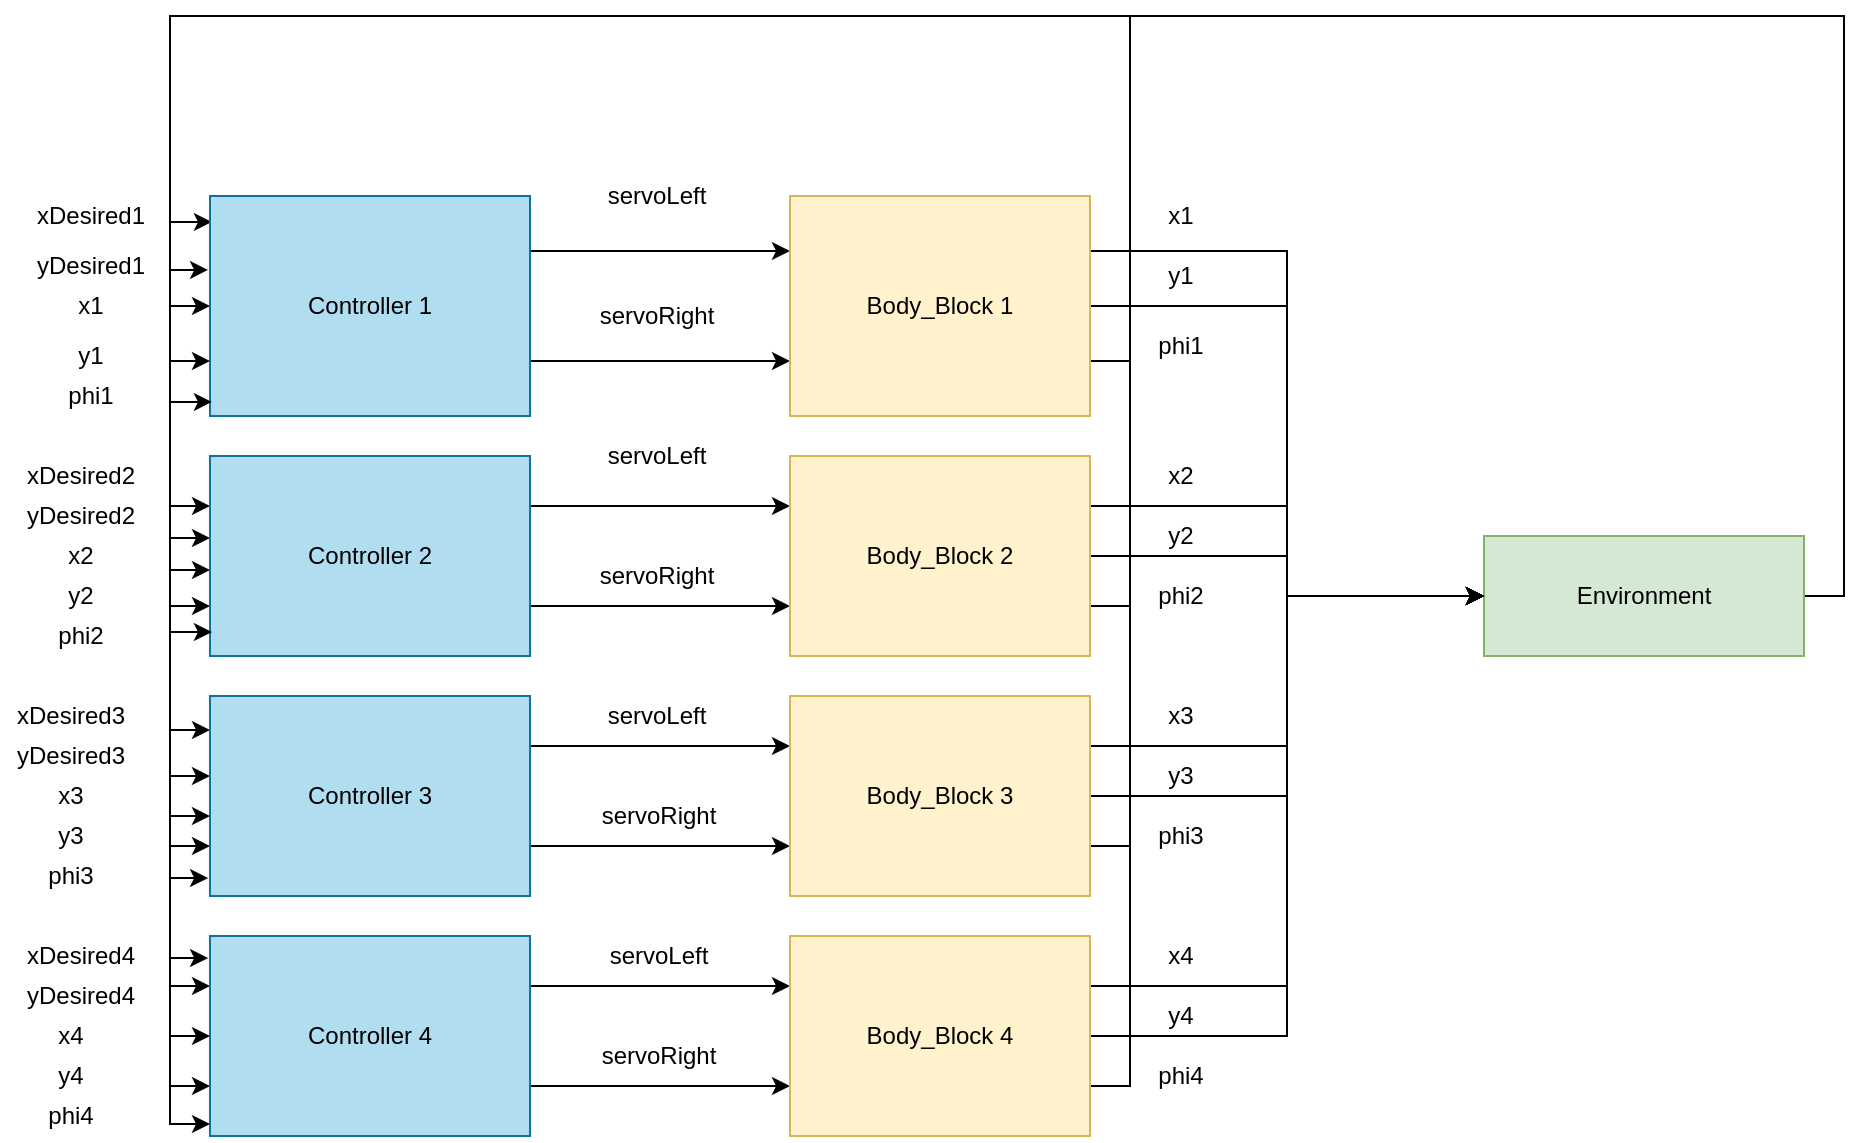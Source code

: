 <mxfile version="12.5.4" type="device"><diagram id="sJyjizuwwwd-5RIEAA-F" name="Page-1"><mxGraphModel dx="1422" dy="769" grid="1" gridSize="10" guides="1" tooltips="1" connect="1" arrows="1" fold="1" page="1" pageScale="1" pageWidth="827" pageHeight="1169" math="0" shadow="0"><root><mxCell id="0"/><mxCell id="1" parent="0"/><mxCell id="upOWoYc4gHQCjKRRgp5_-174" style="edgeStyle=orthogonalEdgeStyle;rounded=0;orthogonalLoop=1;jettySize=auto;html=1;exitX=1;exitY=0.5;exitDx=0;exitDy=0;entryX=0.006;entryY=0.118;entryDx=0;entryDy=0;entryPerimeter=0;" edge="1" parent="1" source="upOWoYc4gHQCjKRRgp5_-1" target="upOWoYc4gHQCjKRRgp5_-15"><mxGeometry relative="1" as="geometry"><Array as="points"><mxPoint x="1007" y="470"/><mxPoint x="1007" y="180"/><mxPoint x="170" y="180"/><mxPoint x="170" y="283"/></Array></mxGeometry></mxCell><mxCell id="upOWoYc4gHQCjKRRgp5_-176" style="edgeStyle=orthogonalEdgeStyle;rounded=0;orthogonalLoop=1;jettySize=auto;html=1;exitX=1;exitY=0.5;exitDx=0;exitDy=0;entryX=-0.006;entryY=0.336;entryDx=0;entryDy=0;entryPerimeter=0;" edge="1" parent="1" source="upOWoYc4gHQCjKRRgp5_-1" target="upOWoYc4gHQCjKRRgp5_-15"><mxGeometry relative="1" as="geometry"><Array as="points"><mxPoint x="1007" y="470"/><mxPoint x="1007" y="180"/><mxPoint x="170" y="180"/><mxPoint x="170" y="307"/></Array></mxGeometry></mxCell><mxCell id="upOWoYc4gHQCjKRRgp5_-178" style="edgeStyle=orthogonalEdgeStyle;rounded=0;orthogonalLoop=1;jettySize=auto;html=1;exitX=1;exitY=0.5;exitDx=0;exitDy=0;entryX=0;entryY=0.25;entryDx=0;entryDy=0;" edge="1" parent="1" source="upOWoYc4gHQCjKRRgp5_-1" target="upOWoYc4gHQCjKRRgp5_-16"><mxGeometry relative="1" as="geometry"><Array as="points"><mxPoint x="1007" y="470"/><mxPoint x="1007" y="180"/><mxPoint x="170" y="180"/><mxPoint x="170" y="425"/></Array></mxGeometry></mxCell><mxCell id="upOWoYc4gHQCjKRRgp5_-179" style="edgeStyle=orthogonalEdgeStyle;rounded=0;orthogonalLoop=1;jettySize=auto;html=1;exitX=1;exitY=0.5;exitDx=0;exitDy=0;entryX=0;entryY=0.41;entryDx=0;entryDy=0;entryPerimeter=0;" edge="1" parent="1" source="upOWoYc4gHQCjKRRgp5_-1" target="upOWoYc4gHQCjKRRgp5_-16"><mxGeometry relative="1" as="geometry"><Array as="points"><mxPoint x="1007" y="470"/><mxPoint x="1007" y="180"/><mxPoint x="170" y="180"/><mxPoint x="170" y="441"/></Array></mxGeometry></mxCell><mxCell id="upOWoYc4gHQCjKRRgp5_-182" style="edgeStyle=orthogonalEdgeStyle;rounded=0;orthogonalLoop=1;jettySize=auto;html=1;exitX=1;exitY=0.5;exitDx=0;exitDy=0;entryX=0;entryY=0.17;entryDx=0;entryDy=0;entryPerimeter=0;" edge="1" parent="1" source="upOWoYc4gHQCjKRRgp5_-1" target="upOWoYc4gHQCjKRRgp5_-17"><mxGeometry relative="1" as="geometry"><Array as="points"><mxPoint x="1007" y="470"/><mxPoint x="1007" y="180"/><mxPoint x="170" y="180"/><mxPoint x="170" y="537"/></Array></mxGeometry></mxCell><mxCell id="upOWoYc4gHQCjKRRgp5_-184" style="edgeStyle=orthogonalEdgeStyle;rounded=0;orthogonalLoop=1;jettySize=auto;html=1;exitX=1;exitY=0.5;exitDx=0;exitDy=0;entryX=0;entryY=0.4;entryDx=0;entryDy=0;entryPerimeter=0;" edge="1" parent="1" source="upOWoYc4gHQCjKRRgp5_-1" target="upOWoYc4gHQCjKRRgp5_-17"><mxGeometry relative="1" as="geometry"><Array as="points"><mxPoint x="1007" y="470"/><mxPoint x="1007" y="180"/><mxPoint x="170" y="180"/><mxPoint x="170" y="560"/></Array></mxGeometry></mxCell><mxCell id="upOWoYc4gHQCjKRRgp5_-185" style="edgeStyle=orthogonalEdgeStyle;rounded=0;orthogonalLoop=1;jettySize=auto;html=1;exitX=1;exitY=0.5;exitDx=0;exitDy=0;entryX=0;entryY=0.25;entryDx=0;entryDy=0;" edge="1" parent="1" source="upOWoYc4gHQCjKRRgp5_-1" target="upOWoYc4gHQCjKRRgp5_-18"><mxGeometry relative="1" as="geometry"><Array as="points"><mxPoint x="1007" y="470"/><mxPoint x="1007" y="180"/><mxPoint x="170" y="180"/><mxPoint x="170" y="665"/></Array></mxGeometry></mxCell><mxCell id="upOWoYc4gHQCjKRRgp5_-186" style="edgeStyle=orthogonalEdgeStyle;rounded=0;orthogonalLoop=1;jettySize=auto;html=1;exitX=1;exitY=0.5;exitDx=0;exitDy=0;entryX=-0.006;entryY=0.11;entryDx=0;entryDy=0;entryPerimeter=0;" edge="1" parent="1" source="upOWoYc4gHQCjKRRgp5_-1" target="upOWoYc4gHQCjKRRgp5_-18"><mxGeometry relative="1" as="geometry"><Array as="points"><mxPoint x="1007" y="470"/><mxPoint x="1007" y="180"/><mxPoint x="170" y="180"/><mxPoint x="170" y="651"/></Array></mxGeometry></mxCell><mxCell id="upOWoYc4gHQCjKRRgp5_-1" value="Environment" style="rounded=0;whiteSpace=wrap;html=1;fillColor=#d5e8d4;strokeColor=#82b366;" vertex="1" parent="1"><mxGeometry x="827" y="440" width="160" height="60" as="geometry"/></mxCell><mxCell id="upOWoYc4gHQCjKRRgp5_-57" style="edgeStyle=orthogonalEdgeStyle;rounded=0;orthogonalLoop=1;jettySize=auto;html=1;exitX=1;exitY=0.25;exitDx=0;exitDy=0;entryX=0;entryY=0.25;entryDx=0;entryDy=0;" edge="1" parent="1" source="upOWoYc4gHQCjKRRgp5_-15" target="upOWoYc4gHQCjKRRgp5_-54"><mxGeometry relative="1" as="geometry"/></mxCell><mxCell id="upOWoYc4gHQCjKRRgp5_-58" style="edgeStyle=orthogonalEdgeStyle;rounded=0;orthogonalLoop=1;jettySize=auto;html=1;exitX=1;exitY=0.75;exitDx=0;exitDy=0;entryX=0;entryY=0.75;entryDx=0;entryDy=0;" edge="1" parent="1" source="upOWoYc4gHQCjKRRgp5_-15" target="upOWoYc4gHQCjKRRgp5_-54"><mxGeometry relative="1" as="geometry"/></mxCell><mxCell id="upOWoYc4gHQCjKRRgp5_-15" value="Controller 1" style="rounded=0;whiteSpace=wrap;html=1;fillColor=#b1ddf0;strokeColor=#10739e;" vertex="1" parent="1"><mxGeometry x="190" y="270" width="160" height="110" as="geometry"/></mxCell><mxCell id="upOWoYc4gHQCjKRRgp5_-59" style="edgeStyle=orthogonalEdgeStyle;rounded=0;orthogonalLoop=1;jettySize=auto;html=1;exitX=1;exitY=0.25;exitDx=0;exitDy=0;entryX=0;entryY=0.25;entryDx=0;entryDy=0;" edge="1" parent="1" source="upOWoYc4gHQCjKRRgp5_-16" target="upOWoYc4gHQCjKRRgp5_-53"><mxGeometry relative="1" as="geometry"/></mxCell><mxCell id="upOWoYc4gHQCjKRRgp5_-61" style="edgeStyle=orthogonalEdgeStyle;rounded=0;orthogonalLoop=1;jettySize=auto;html=1;exitX=1;exitY=0.75;exitDx=0;exitDy=0;entryX=0;entryY=0.75;entryDx=0;entryDy=0;" edge="1" parent="1" source="upOWoYc4gHQCjKRRgp5_-16" target="upOWoYc4gHQCjKRRgp5_-53"><mxGeometry relative="1" as="geometry"/></mxCell><mxCell id="upOWoYc4gHQCjKRRgp5_-16" value="Controller 2" style="rounded=0;whiteSpace=wrap;html=1;fillColor=#b1ddf0;strokeColor=#10739e;" vertex="1" parent="1"><mxGeometry x="190" y="400" width="160" height="100" as="geometry"/></mxCell><mxCell id="upOWoYc4gHQCjKRRgp5_-62" style="edgeStyle=orthogonalEdgeStyle;rounded=0;orthogonalLoop=1;jettySize=auto;html=1;exitX=1;exitY=0.25;exitDx=0;exitDy=0;entryX=0;entryY=0.25;entryDx=0;entryDy=0;" edge="1" parent="1" source="upOWoYc4gHQCjKRRgp5_-17" target="upOWoYc4gHQCjKRRgp5_-55"><mxGeometry relative="1" as="geometry"/></mxCell><mxCell id="upOWoYc4gHQCjKRRgp5_-63" style="edgeStyle=orthogonalEdgeStyle;rounded=0;orthogonalLoop=1;jettySize=auto;html=1;exitX=1;exitY=0.75;exitDx=0;exitDy=0;entryX=0;entryY=0.75;entryDx=0;entryDy=0;" edge="1" parent="1" source="upOWoYc4gHQCjKRRgp5_-17" target="upOWoYc4gHQCjKRRgp5_-55"><mxGeometry relative="1" as="geometry"/></mxCell><mxCell id="upOWoYc4gHQCjKRRgp5_-17" value="Controller 3" style="rounded=0;whiteSpace=wrap;html=1;fillColor=#b1ddf0;strokeColor=#10739e;" vertex="1" parent="1"><mxGeometry x="190" y="520" width="160" height="100" as="geometry"/></mxCell><mxCell id="upOWoYc4gHQCjKRRgp5_-64" style="edgeStyle=orthogonalEdgeStyle;rounded=0;orthogonalLoop=1;jettySize=auto;html=1;exitX=1;exitY=0.25;exitDx=0;exitDy=0;entryX=0;entryY=0.25;entryDx=0;entryDy=0;" edge="1" parent="1" source="upOWoYc4gHQCjKRRgp5_-18" target="upOWoYc4gHQCjKRRgp5_-56"><mxGeometry relative="1" as="geometry"/></mxCell><mxCell id="upOWoYc4gHQCjKRRgp5_-65" style="edgeStyle=orthogonalEdgeStyle;rounded=0;orthogonalLoop=1;jettySize=auto;html=1;exitX=1;exitY=0.75;exitDx=0;exitDy=0;entryX=0;entryY=0.75;entryDx=0;entryDy=0;" edge="1" parent="1" source="upOWoYc4gHQCjKRRgp5_-18" target="upOWoYc4gHQCjKRRgp5_-56"><mxGeometry relative="1" as="geometry"/></mxCell><mxCell id="upOWoYc4gHQCjKRRgp5_-18" value="Controller 4" style="rounded=0;whiteSpace=wrap;html=1;fillColor=#b1ddf0;strokeColor=#10739e;" vertex="1" parent="1"><mxGeometry x="190" y="640" width="160" height="100" as="geometry"/></mxCell><mxCell id="upOWoYc4gHQCjKRRgp5_-42" value="xDesired1" style="text;html=1;align=center;verticalAlign=middle;resizable=0;points=[];autosize=1;" vertex="1" parent="1"><mxGeometry x="95" y="270" width="70" height="20" as="geometry"/></mxCell><mxCell id="upOWoYc4gHQCjKRRgp5_-45" value="yDesired1" style="text;html=1;align=center;verticalAlign=middle;resizable=0;points=[];autosize=1;" vertex="1" parent="1"><mxGeometry x="95" y="295" width="70" height="20" as="geometry"/></mxCell><mxCell id="upOWoYc4gHQCjKRRgp5_-46" value="xDesired2" style="text;html=1;align=center;verticalAlign=middle;resizable=0;points=[];autosize=1;" vertex="1" parent="1"><mxGeometry x="90" y="400" width="70" height="20" as="geometry"/></mxCell><mxCell id="upOWoYc4gHQCjKRRgp5_-47" value="yDesired2" style="text;html=1;align=center;verticalAlign=middle;resizable=0;points=[];autosize=1;" vertex="1" parent="1"><mxGeometry x="90" y="420" width="70" height="20" as="geometry"/></mxCell><mxCell id="upOWoYc4gHQCjKRRgp5_-48" value="xDesired3" style="text;html=1;align=center;verticalAlign=middle;resizable=0;points=[];autosize=1;" vertex="1" parent="1"><mxGeometry x="85" y="520" width="70" height="20" as="geometry"/></mxCell><mxCell id="upOWoYc4gHQCjKRRgp5_-49" value="yDesired3" style="text;html=1;align=center;verticalAlign=middle;resizable=0;points=[];autosize=1;" vertex="1" parent="1"><mxGeometry x="85" y="540" width="70" height="20" as="geometry"/></mxCell><mxCell id="upOWoYc4gHQCjKRRgp5_-50" value="xDesired4" style="text;html=1;align=center;verticalAlign=middle;resizable=0;points=[];autosize=1;" vertex="1" parent="1"><mxGeometry x="90" y="640" width="70" height="20" as="geometry"/></mxCell><mxCell id="upOWoYc4gHQCjKRRgp5_-51" value="yDesired4" style="text;html=1;align=center;verticalAlign=middle;resizable=0;points=[];autosize=1;" vertex="1" parent="1"><mxGeometry x="90" y="660" width="70" height="20" as="geometry"/></mxCell><mxCell id="upOWoYc4gHQCjKRRgp5_-143" style="edgeStyle=orthogonalEdgeStyle;rounded=0;orthogonalLoop=1;jettySize=auto;html=1;exitX=1;exitY=0.5;exitDx=0;exitDy=0;entryX=0;entryY=0.75;entryDx=0;entryDy=0;" edge="1" parent="1" source="upOWoYc4gHQCjKRRgp5_-53" target="upOWoYc4gHQCjKRRgp5_-16"><mxGeometry relative="1" as="geometry"><Array as="points"><mxPoint x="650" y="450"/><mxPoint x="650" y="180"/><mxPoint x="170" y="180"/><mxPoint x="170" y="475"/></Array></mxGeometry></mxCell><mxCell id="upOWoYc4gHQCjKRRgp5_-144" style="edgeStyle=orthogonalEdgeStyle;rounded=0;orthogonalLoop=1;jettySize=auto;html=1;exitX=1;exitY=0.75;exitDx=0;exitDy=0;entryX=0.006;entryY=0.88;entryDx=0;entryDy=0;entryPerimeter=0;" edge="1" parent="1" source="upOWoYc4gHQCjKRRgp5_-53" target="upOWoYc4gHQCjKRRgp5_-16"><mxGeometry relative="1" as="geometry"><Array as="points"><mxPoint x="650" y="475"/><mxPoint x="650" y="180"/><mxPoint x="170" y="180"/><mxPoint x="170" y="488"/></Array></mxGeometry></mxCell><mxCell id="upOWoYc4gHQCjKRRgp5_-153" style="edgeStyle=orthogonalEdgeStyle;rounded=0;orthogonalLoop=1;jettySize=auto;html=1;exitX=1;exitY=0.25;exitDx=0;exitDy=0;entryX=0;entryY=0.57;entryDx=0;entryDy=0;entryPerimeter=0;" edge="1" parent="1" source="upOWoYc4gHQCjKRRgp5_-53" target="upOWoYc4gHQCjKRRgp5_-16"><mxGeometry relative="1" as="geometry"><Array as="points"><mxPoint x="650" y="425"/><mxPoint x="650" y="180"/><mxPoint x="170" y="180"/><mxPoint x="170" y="457"/></Array></mxGeometry></mxCell><mxCell id="upOWoYc4gHQCjKRRgp5_-168" style="edgeStyle=orthogonalEdgeStyle;rounded=0;orthogonalLoop=1;jettySize=auto;html=1;exitX=1;exitY=0.25;exitDx=0;exitDy=0;entryX=0;entryY=0.5;entryDx=0;entryDy=0;" edge="1" parent="1" source="upOWoYc4gHQCjKRRgp5_-53" target="upOWoYc4gHQCjKRRgp5_-1"><mxGeometry relative="1" as="geometry"/></mxCell><mxCell id="upOWoYc4gHQCjKRRgp5_-169" style="edgeStyle=orthogonalEdgeStyle;rounded=0;orthogonalLoop=1;jettySize=auto;html=1;exitX=1;exitY=0.5;exitDx=0;exitDy=0;" edge="1" parent="1" source="upOWoYc4gHQCjKRRgp5_-53" target="upOWoYc4gHQCjKRRgp5_-1"><mxGeometry relative="1" as="geometry"/></mxCell><mxCell id="upOWoYc4gHQCjKRRgp5_-53" value="Body_Block 2" style="rounded=0;whiteSpace=wrap;html=1;fillColor=#fff2cc;strokeColor=#d6b656;" vertex="1" parent="1"><mxGeometry x="480" y="400" width="150" height="100" as="geometry"/></mxCell><mxCell id="upOWoYc4gHQCjKRRgp5_-154" style="edgeStyle=orthogonalEdgeStyle;rounded=0;orthogonalLoop=1;jettySize=auto;html=1;exitX=1;exitY=0.25;exitDx=0;exitDy=0;entryX=0;entryY=0.6;entryDx=0;entryDy=0;entryPerimeter=0;" edge="1" parent="1" source="upOWoYc4gHQCjKRRgp5_-55" target="upOWoYc4gHQCjKRRgp5_-17"><mxGeometry relative="1" as="geometry"><Array as="points"><mxPoint x="650" y="545"/><mxPoint x="650" y="180"/><mxPoint x="170" y="180"/><mxPoint x="170" y="580"/></Array></mxGeometry></mxCell><mxCell id="upOWoYc4gHQCjKRRgp5_-155" style="edgeStyle=orthogonalEdgeStyle;rounded=0;orthogonalLoop=1;jettySize=auto;html=1;exitX=1;exitY=0.5;exitDx=0;exitDy=0;entryX=0;entryY=0.75;entryDx=0;entryDy=0;" edge="1" parent="1" source="upOWoYc4gHQCjKRRgp5_-55" target="upOWoYc4gHQCjKRRgp5_-17"><mxGeometry relative="1" as="geometry"><Array as="points"><mxPoint x="650" y="570"/><mxPoint x="650" y="180"/><mxPoint x="170" y="180"/><mxPoint x="170" y="595"/></Array></mxGeometry></mxCell><mxCell id="upOWoYc4gHQCjKRRgp5_-156" style="edgeStyle=orthogonalEdgeStyle;rounded=0;orthogonalLoop=1;jettySize=auto;html=1;exitX=1;exitY=0.75;exitDx=0;exitDy=0;entryX=-0.006;entryY=0.91;entryDx=0;entryDy=0;entryPerimeter=0;" edge="1" parent="1" source="upOWoYc4gHQCjKRRgp5_-55" target="upOWoYc4gHQCjKRRgp5_-17"><mxGeometry relative="1" as="geometry"><Array as="points"><mxPoint x="650" y="595"/><mxPoint x="650" y="180"/><mxPoint x="170" y="180"/><mxPoint x="170" y="611"/></Array></mxGeometry></mxCell><mxCell id="upOWoYc4gHQCjKRRgp5_-170" style="edgeStyle=orthogonalEdgeStyle;rounded=0;orthogonalLoop=1;jettySize=auto;html=1;exitX=1;exitY=0.25;exitDx=0;exitDy=0;entryX=0;entryY=0.5;entryDx=0;entryDy=0;" edge="1" parent="1" source="upOWoYc4gHQCjKRRgp5_-55" target="upOWoYc4gHQCjKRRgp5_-1"><mxGeometry relative="1" as="geometry"/></mxCell><mxCell id="upOWoYc4gHQCjKRRgp5_-171" style="edgeStyle=orthogonalEdgeStyle;rounded=0;orthogonalLoop=1;jettySize=auto;html=1;exitX=1;exitY=0.5;exitDx=0;exitDy=0;entryX=0;entryY=0.5;entryDx=0;entryDy=0;" edge="1" parent="1" source="upOWoYc4gHQCjKRRgp5_-55" target="upOWoYc4gHQCjKRRgp5_-1"><mxGeometry relative="1" as="geometry"/></mxCell><mxCell id="upOWoYc4gHQCjKRRgp5_-55" value="Body_Block 3" style="rounded=0;whiteSpace=wrap;html=1;fillColor=#fff2cc;strokeColor=#d6b656;" vertex="1" parent="1"><mxGeometry x="480" y="520" width="150" height="100" as="geometry"/></mxCell><mxCell id="upOWoYc4gHQCjKRRgp5_-160" style="edgeStyle=orthogonalEdgeStyle;rounded=0;orthogonalLoop=1;jettySize=auto;html=1;exitX=1;exitY=0.25;exitDx=0;exitDy=0;entryX=0;entryY=0.5;entryDx=0;entryDy=0;" edge="1" parent="1" source="upOWoYc4gHQCjKRRgp5_-56" target="upOWoYc4gHQCjKRRgp5_-18"><mxGeometry relative="1" as="geometry"><Array as="points"><mxPoint x="650" y="665"/><mxPoint x="650" y="180"/><mxPoint x="170" y="180"/><mxPoint x="170" y="690"/></Array></mxGeometry></mxCell><mxCell id="upOWoYc4gHQCjKRRgp5_-161" style="edgeStyle=orthogonalEdgeStyle;rounded=0;orthogonalLoop=1;jettySize=auto;html=1;exitX=1;exitY=0.5;exitDx=0;exitDy=0;entryX=0;entryY=0.75;entryDx=0;entryDy=0;" edge="1" parent="1" source="upOWoYc4gHQCjKRRgp5_-56" target="upOWoYc4gHQCjKRRgp5_-18"><mxGeometry relative="1" as="geometry"><Array as="points"><mxPoint x="650" y="690"/><mxPoint x="650" y="180"/><mxPoint x="170" y="180"/><mxPoint x="170" y="715"/></Array></mxGeometry></mxCell><mxCell id="upOWoYc4gHQCjKRRgp5_-162" style="edgeStyle=orthogonalEdgeStyle;rounded=0;orthogonalLoop=1;jettySize=auto;html=1;exitX=1;exitY=0.75;exitDx=0;exitDy=0;entryX=0;entryY=0.94;entryDx=0;entryDy=0;entryPerimeter=0;" edge="1" parent="1" source="upOWoYc4gHQCjKRRgp5_-56" target="upOWoYc4gHQCjKRRgp5_-18"><mxGeometry relative="1" as="geometry"><Array as="points"><mxPoint x="650" y="715"/><mxPoint x="650" y="180"/><mxPoint x="170" y="180"/><mxPoint x="170" y="734"/></Array></mxGeometry></mxCell><mxCell id="upOWoYc4gHQCjKRRgp5_-172" style="edgeStyle=orthogonalEdgeStyle;rounded=0;orthogonalLoop=1;jettySize=auto;html=1;exitX=1;exitY=0.25;exitDx=0;exitDy=0;entryX=0;entryY=0.5;entryDx=0;entryDy=0;" edge="1" parent="1" source="upOWoYc4gHQCjKRRgp5_-56" target="upOWoYc4gHQCjKRRgp5_-1"><mxGeometry relative="1" as="geometry"/></mxCell><mxCell id="upOWoYc4gHQCjKRRgp5_-173" style="edgeStyle=orthogonalEdgeStyle;rounded=0;orthogonalLoop=1;jettySize=auto;html=1;exitX=1;exitY=0.5;exitDx=0;exitDy=0;entryX=0;entryY=0.5;entryDx=0;entryDy=0;" edge="1" parent="1" source="upOWoYc4gHQCjKRRgp5_-56" target="upOWoYc4gHQCjKRRgp5_-1"><mxGeometry relative="1" as="geometry"/></mxCell><mxCell id="upOWoYc4gHQCjKRRgp5_-56" value="Body_Block 4" style="rounded=0;whiteSpace=wrap;html=1;fillColor=#fff2cc;strokeColor=#d6b656;" vertex="1" parent="1"><mxGeometry x="480" y="640" width="150" height="100" as="geometry"/></mxCell><mxCell id="upOWoYc4gHQCjKRRgp5_-66" value="servoLeft" style="text;html=1;align=center;verticalAlign=middle;resizable=0;points=[];autosize=1;" vertex="1" parent="1"><mxGeometry x="378" y="260" width="70" height="20" as="geometry"/></mxCell><mxCell id="upOWoYc4gHQCjKRRgp5_-69" value="servoLeft" style="text;html=1;align=center;verticalAlign=middle;resizable=0;points=[];autosize=1;" vertex="1" parent="1"><mxGeometry x="378" y="390" width="70" height="20" as="geometry"/></mxCell><mxCell id="upOWoYc4gHQCjKRRgp5_-70" value="servoLeft" style="text;html=1;align=center;verticalAlign=middle;resizable=0;points=[];autosize=1;" vertex="1" parent="1"><mxGeometry x="378" y="520" width="70" height="20" as="geometry"/></mxCell><mxCell id="upOWoYc4gHQCjKRRgp5_-71" value="servoLeft" style="text;html=1;align=center;verticalAlign=middle;resizable=0;points=[];autosize=1;" vertex="1" parent="1"><mxGeometry x="378.5" y="640" width="70" height="20" as="geometry"/></mxCell><mxCell id="upOWoYc4gHQCjKRRgp5_-72" value="servoRight" style="text;html=1;align=center;verticalAlign=middle;resizable=0;points=[];autosize=1;" vertex="1" parent="1"><mxGeometry x="378" y="320" width="70" height="20" as="geometry"/></mxCell><mxCell id="upOWoYc4gHQCjKRRgp5_-73" value="servoRight" style="text;html=1;align=center;verticalAlign=middle;resizable=0;points=[];autosize=1;" vertex="1" parent="1"><mxGeometry x="378" y="450" width="70" height="20" as="geometry"/></mxCell><mxCell id="upOWoYc4gHQCjKRRgp5_-74" value="servoRight" style="text;html=1;align=center;verticalAlign=middle;resizable=0;points=[];autosize=1;" vertex="1" parent="1"><mxGeometry x="378.5" y="570" width="70" height="20" as="geometry"/></mxCell><mxCell id="upOWoYc4gHQCjKRRgp5_-75" value="servoRight" style="text;html=1;align=center;verticalAlign=middle;resizable=0;points=[];autosize=1;" vertex="1" parent="1"><mxGeometry x="378.5" y="690" width="70" height="20" as="geometry"/></mxCell><mxCell id="upOWoYc4gHQCjKRRgp5_-136" style="edgeStyle=orthogonalEdgeStyle;rounded=0;orthogonalLoop=1;jettySize=auto;html=1;exitX=1;exitY=0.25;exitDx=0;exitDy=0;entryX=0;entryY=0.5;entryDx=0;entryDy=0;" edge="1" parent="1" source="upOWoYc4gHQCjKRRgp5_-54" target="upOWoYc4gHQCjKRRgp5_-15"><mxGeometry relative="1" as="geometry"><Array as="points"><mxPoint x="650" y="298"/><mxPoint x="650" y="180"/><mxPoint x="170" y="180"/><mxPoint x="170" y="325"/></Array></mxGeometry></mxCell><mxCell id="upOWoYc4gHQCjKRRgp5_-137" style="edgeStyle=orthogonalEdgeStyle;rounded=0;orthogonalLoop=1;jettySize=auto;html=1;exitX=1;exitY=0.5;exitDx=0;exitDy=0;entryX=0;entryY=0.75;entryDx=0;entryDy=0;" edge="1" parent="1" source="upOWoYc4gHQCjKRRgp5_-54" target="upOWoYc4gHQCjKRRgp5_-15"><mxGeometry relative="1" as="geometry"><Array as="points"><mxPoint x="650" y="325"/><mxPoint x="650" y="180"/><mxPoint x="170" y="180"/><mxPoint x="170" y="353"/></Array></mxGeometry></mxCell><mxCell id="upOWoYc4gHQCjKRRgp5_-139" style="edgeStyle=orthogonalEdgeStyle;rounded=0;orthogonalLoop=1;jettySize=auto;html=1;exitX=1;exitY=0.75;exitDx=0;exitDy=0;entryX=0.006;entryY=0.936;entryDx=0;entryDy=0;entryPerimeter=0;" edge="1" parent="1" source="upOWoYc4gHQCjKRRgp5_-54" target="upOWoYc4gHQCjKRRgp5_-15"><mxGeometry relative="1" as="geometry"><Array as="points"><mxPoint x="650" y="353"/><mxPoint x="650" y="180"/><mxPoint x="170" y="180"/><mxPoint x="170" y="373"/></Array></mxGeometry></mxCell><mxCell id="upOWoYc4gHQCjKRRgp5_-166" style="edgeStyle=orthogonalEdgeStyle;rounded=0;orthogonalLoop=1;jettySize=auto;html=1;exitX=1;exitY=0.25;exitDx=0;exitDy=0;entryX=0;entryY=0.5;entryDx=0;entryDy=0;" edge="1" parent="1" source="upOWoYc4gHQCjKRRgp5_-54" target="upOWoYc4gHQCjKRRgp5_-1"><mxGeometry relative="1" as="geometry"/></mxCell><mxCell id="upOWoYc4gHQCjKRRgp5_-167" style="edgeStyle=orthogonalEdgeStyle;rounded=0;orthogonalLoop=1;jettySize=auto;html=1;exitX=1;exitY=0.5;exitDx=0;exitDy=0;entryX=0;entryY=0.5;entryDx=0;entryDy=0;" edge="1" parent="1" source="upOWoYc4gHQCjKRRgp5_-54" target="upOWoYc4gHQCjKRRgp5_-1"><mxGeometry relative="1" as="geometry"/></mxCell><mxCell id="upOWoYc4gHQCjKRRgp5_-54" value="Body_Block 1" style="rounded=0;whiteSpace=wrap;html=1;fillColor=#fff2cc;strokeColor=#d6b656;" vertex="1" parent="1"><mxGeometry x="480" y="270" width="150" height="110" as="geometry"/></mxCell><mxCell id="upOWoYc4gHQCjKRRgp5_-113" value="x1" style="text;html=1;align=center;verticalAlign=middle;resizable=0;points=[];autosize=1;" vertex="1" parent="1"><mxGeometry x="660" y="270" width="30" height="20" as="geometry"/></mxCell><mxCell id="upOWoYc4gHQCjKRRgp5_-114" value="x4" style="text;html=1;align=center;verticalAlign=middle;resizable=0;points=[];autosize=1;" vertex="1" parent="1"><mxGeometry x="660" y="640" width="30" height="20" as="geometry"/></mxCell><mxCell id="upOWoYc4gHQCjKRRgp5_-115" value="x3" style="text;html=1;align=center;verticalAlign=middle;resizable=0;points=[];autosize=1;" vertex="1" parent="1"><mxGeometry x="660" y="520" width="30" height="20" as="geometry"/></mxCell><mxCell id="upOWoYc4gHQCjKRRgp5_-116" value="x2" style="text;html=1;align=center;verticalAlign=middle;resizable=0;points=[];autosize=1;" vertex="1" parent="1"><mxGeometry x="660" y="400" width="30" height="20" as="geometry"/></mxCell><mxCell id="upOWoYc4gHQCjKRRgp5_-117" value="y4" style="text;html=1;align=center;verticalAlign=middle;resizable=0;points=[];autosize=1;" vertex="1" parent="1"><mxGeometry x="660" y="670" width="30" height="20" as="geometry"/></mxCell><mxCell id="upOWoYc4gHQCjKRRgp5_-118" value="y1" style="text;html=1;align=center;verticalAlign=middle;resizable=0;points=[];autosize=1;" vertex="1" parent="1"><mxGeometry x="660" y="300" width="30" height="20" as="geometry"/></mxCell><mxCell id="upOWoYc4gHQCjKRRgp5_-119" value="y2" style="text;html=1;align=center;verticalAlign=middle;resizable=0;points=[];autosize=1;" vertex="1" parent="1"><mxGeometry x="660" y="430" width="30" height="20" as="geometry"/></mxCell><mxCell id="upOWoYc4gHQCjKRRgp5_-120" value="y3" style="text;html=1;align=center;verticalAlign=middle;resizable=0;points=[];autosize=1;" vertex="1" parent="1"><mxGeometry x="660" y="550" width="30" height="20" as="geometry"/></mxCell><mxCell id="upOWoYc4gHQCjKRRgp5_-124" value="phi4" style="text;html=1;align=center;verticalAlign=middle;resizable=0;points=[];autosize=1;" vertex="1" parent="1"><mxGeometry x="655" y="700" width="40" height="20" as="geometry"/></mxCell><mxCell id="upOWoYc4gHQCjKRRgp5_-125" value="phi2" style="text;html=1;align=center;verticalAlign=middle;resizable=0;points=[];autosize=1;" vertex="1" parent="1"><mxGeometry x="655" y="460" width="40" height="20" as="geometry"/></mxCell><mxCell id="upOWoYc4gHQCjKRRgp5_-126" value="phi3" style="text;html=1;align=center;verticalAlign=middle;resizable=0;points=[];autosize=1;" vertex="1" parent="1"><mxGeometry x="655" y="580" width="40" height="20" as="geometry"/></mxCell><mxCell id="upOWoYc4gHQCjKRRgp5_-127" value="phi1" style="text;html=1;align=center;verticalAlign=middle;resizable=0;points=[];autosize=1;" vertex="1" parent="1"><mxGeometry x="655" y="335" width="40" height="20" as="geometry"/></mxCell><mxCell id="upOWoYc4gHQCjKRRgp5_-130" value="x1" style="text;html=1;align=center;verticalAlign=middle;resizable=0;points=[];autosize=1;" vertex="1" parent="1"><mxGeometry x="115" y="315" width="30" height="20" as="geometry"/></mxCell><mxCell id="upOWoYc4gHQCjKRRgp5_-131" value="y1" style="text;html=1;align=center;verticalAlign=middle;resizable=0;points=[];autosize=1;" vertex="1" parent="1"><mxGeometry x="115" y="340" width="30" height="20" as="geometry"/></mxCell><mxCell id="upOWoYc4gHQCjKRRgp5_-134" value="phi1" style="text;html=1;align=center;verticalAlign=middle;resizable=0;points=[];autosize=1;" vertex="1" parent="1"><mxGeometry x="110" y="360" width="40" height="20" as="geometry"/></mxCell><mxCell id="upOWoYc4gHQCjKRRgp5_-145" value="x2" style="text;html=1;align=center;verticalAlign=middle;resizable=0;points=[];autosize=1;" vertex="1" parent="1"><mxGeometry x="110" y="440" width="30" height="20" as="geometry"/></mxCell><mxCell id="upOWoYc4gHQCjKRRgp5_-146" value="y2" style="text;html=1;align=center;verticalAlign=middle;resizable=0;points=[];autosize=1;" vertex="1" parent="1"><mxGeometry x="110" y="460" width="30" height="20" as="geometry"/></mxCell><mxCell id="upOWoYc4gHQCjKRRgp5_-152" value="phi2" style="text;html=1;align=center;verticalAlign=middle;resizable=0;points=[];autosize=1;" vertex="1" parent="1"><mxGeometry x="105" y="480" width="40" height="20" as="geometry"/></mxCell><mxCell id="upOWoYc4gHQCjKRRgp5_-157" value="x3" style="text;html=1;align=center;verticalAlign=middle;resizable=0;points=[];autosize=1;" vertex="1" parent="1"><mxGeometry x="105" y="560" width="30" height="20" as="geometry"/></mxCell><mxCell id="upOWoYc4gHQCjKRRgp5_-158" value="y3" style="text;html=1;align=center;verticalAlign=middle;resizable=0;points=[];autosize=1;" vertex="1" parent="1"><mxGeometry x="105" y="580" width="30" height="20" as="geometry"/></mxCell><mxCell id="upOWoYc4gHQCjKRRgp5_-159" value="phi3" style="text;html=1;align=center;verticalAlign=middle;resizable=0;points=[];autosize=1;" vertex="1" parent="1"><mxGeometry x="100" y="600" width="40" height="20" as="geometry"/></mxCell><mxCell id="upOWoYc4gHQCjKRRgp5_-163" value="x4" style="text;html=1;align=center;verticalAlign=middle;resizable=0;points=[];autosize=1;" vertex="1" parent="1"><mxGeometry x="105" y="680" width="30" height="20" as="geometry"/></mxCell><mxCell id="upOWoYc4gHQCjKRRgp5_-164" value="y4" style="text;html=1;align=center;verticalAlign=middle;resizable=0;points=[];autosize=1;" vertex="1" parent="1"><mxGeometry x="105" y="700" width="30" height="20" as="geometry"/></mxCell><mxCell id="upOWoYc4gHQCjKRRgp5_-165" value="phi4" style="text;html=1;align=center;verticalAlign=middle;resizable=0;points=[];autosize=1;" vertex="1" parent="1"><mxGeometry x="100" y="720" width="40" height="20" as="geometry"/></mxCell></root></mxGraphModel></diagram></mxfile>